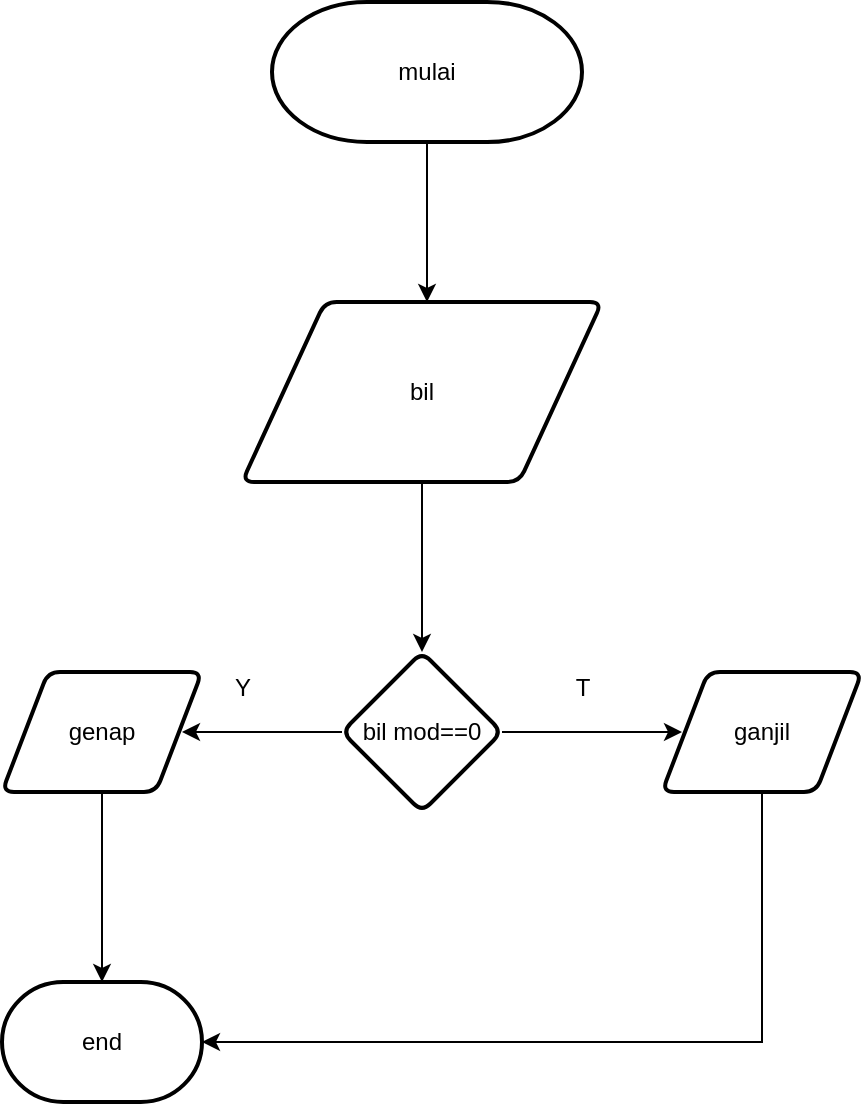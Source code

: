 <mxfile version="22.0.4" type="github">
  <diagram name="Page-1" id="MOFV3vKOLyDGz6TQ_8hC">
    <mxGraphModel dx="1114" dy="602" grid="1" gridSize="10" guides="1" tooltips="1" connect="1" arrows="1" fold="1" page="1" pageScale="1" pageWidth="850" pageHeight="1100" math="0" shadow="0">
      <root>
        <mxCell id="0" />
        <mxCell id="1" parent="0" />
        <mxCell id="Y4L-XODa4uhL3pDYIsGw-3" style="edgeStyle=orthogonalEdgeStyle;rounded=0;orthogonalLoop=1;jettySize=auto;html=1;" parent="1" source="Y4L-XODa4uhL3pDYIsGw-2" edge="1">
          <mxGeometry relative="1" as="geometry">
            <mxPoint x="452.5" y="290" as="targetPoint" />
          </mxGeometry>
        </mxCell>
        <mxCell id="Y4L-XODa4uhL3pDYIsGw-2" value="mulai" style="strokeWidth=2;html=1;shape=mxgraph.flowchart.terminator;whiteSpace=wrap;" parent="1" vertex="1">
          <mxGeometry x="375" y="140" width="155" height="70" as="geometry" />
        </mxCell>
        <mxCell id="Lc-cN_BtUhKs0g-3fjZk-3" value="" style="edgeStyle=orthogonalEdgeStyle;rounded=0;orthogonalLoop=1;jettySize=auto;html=1;" edge="1" parent="1" source="Y4L-XODa4uhL3pDYIsGw-4" target="Lc-cN_BtUhKs0g-3fjZk-2">
          <mxGeometry relative="1" as="geometry" />
        </mxCell>
        <mxCell id="Y4L-XODa4uhL3pDYIsGw-4" value="bil" style="shape=parallelogram;html=1;strokeWidth=2;perimeter=parallelogramPerimeter;whiteSpace=wrap;rounded=1;arcSize=12;size=0.23;" parent="1" vertex="1">
          <mxGeometry x="360" y="290" width="180" height="90" as="geometry" />
        </mxCell>
        <mxCell id="Lc-cN_BtUhKs0g-3fjZk-5" value="" style="edgeStyle=orthogonalEdgeStyle;rounded=0;orthogonalLoop=1;jettySize=auto;html=1;" edge="1" parent="1" source="Lc-cN_BtUhKs0g-3fjZk-2">
          <mxGeometry relative="1" as="geometry">
            <mxPoint x="580" y="505" as="targetPoint" />
          </mxGeometry>
        </mxCell>
        <mxCell id="Lc-cN_BtUhKs0g-3fjZk-7" value="" style="edgeStyle=orthogonalEdgeStyle;rounded=0;orthogonalLoop=1;jettySize=auto;html=1;" edge="1" parent="1" source="Lc-cN_BtUhKs0g-3fjZk-2">
          <mxGeometry relative="1" as="geometry">
            <mxPoint x="330" y="505" as="targetPoint" />
          </mxGeometry>
        </mxCell>
        <mxCell id="Lc-cN_BtUhKs0g-3fjZk-2" value="bil mod==0" style="rhombus;whiteSpace=wrap;html=1;strokeWidth=2;rounded=1;arcSize=12;" vertex="1" parent="1">
          <mxGeometry x="410" y="465" width="80" height="80" as="geometry" />
        </mxCell>
        <mxCell id="Lc-cN_BtUhKs0g-3fjZk-8" value="Y" style="text;html=1;align=center;verticalAlign=middle;resizable=0;points=[];autosize=1;strokeColor=none;fillColor=none;" vertex="1" parent="1">
          <mxGeometry x="345" y="468" width="30" height="30" as="geometry" />
        </mxCell>
        <mxCell id="Lc-cN_BtUhKs0g-3fjZk-9" value="T" style="text;html=1;align=center;verticalAlign=middle;resizable=0;points=[];autosize=1;strokeColor=none;fillColor=none;" vertex="1" parent="1">
          <mxGeometry x="515" y="468" width="30" height="30" as="geometry" />
        </mxCell>
        <mxCell id="Lc-cN_BtUhKs0g-3fjZk-13" value="" style="edgeStyle=orthogonalEdgeStyle;rounded=0;orthogonalLoop=1;jettySize=auto;html=1;" edge="1" parent="1" source="Lc-cN_BtUhKs0g-3fjZk-10" target="Lc-cN_BtUhKs0g-3fjZk-12">
          <mxGeometry relative="1" as="geometry" />
        </mxCell>
        <mxCell id="Lc-cN_BtUhKs0g-3fjZk-10" value="genap" style="shape=parallelogram;html=1;strokeWidth=2;perimeter=parallelogramPerimeter;whiteSpace=wrap;rounded=1;arcSize=12;size=0.23;" vertex="1" parent="1">
          <mxGeometry x="240" y="475" width="100" height="60" as="geometry" />
        </mxCell>
        <mxCell id="Lc-cN_BtUhKs0g-3fjZk-11" value="ganjil" style="shape=parallelogram;html=1;strokeWidth=2;perimeter=parallelogramPerimeter;whiteSpace=wrap;rounded=1;arcSize=12;size=0.23;" vertex="1" parent="1">
          <mxGeometry x="570" y="475" width="100" height="60" as="geometry" />
        </mxCell>
        <mxCell id="Lc-cN_BtUhKs0g-3fjZk-12" value="end" style="strokeWidth=2;html=1;shape=mxgraph.flowchart.terminator;whiteSpace=wrap;" vertex="1" parent="1">
          <mxGeometry x="240" y="630" width="100" height="60" as="geometry" />
        </mxCell>
        <mxCell id="Lc-cN_BtUhKs0g-3fjZk-14" style="edgeStyle=orthogonalEdgeStyle;rounded=0;orthogonalLoop=1;jettySize=auto;html=1;exitX=0.5;exitY=1;exitDx=0;exitDy=0;entryX=1;entryY=0.5;entryDx=0;entryDy=0;entryPerimeter=0;" edge="1" parent="1" source="Lc-cN_BtUhKs0g-3fjZk-11" target="Lc-cN_BtUhKs0g-3fjZk-12">
          <mxGeometry relative="1" as="geometry" />
        </mxCell>
      </root>
    </mxGraphModel>
  </diagram>
</mxfile>
